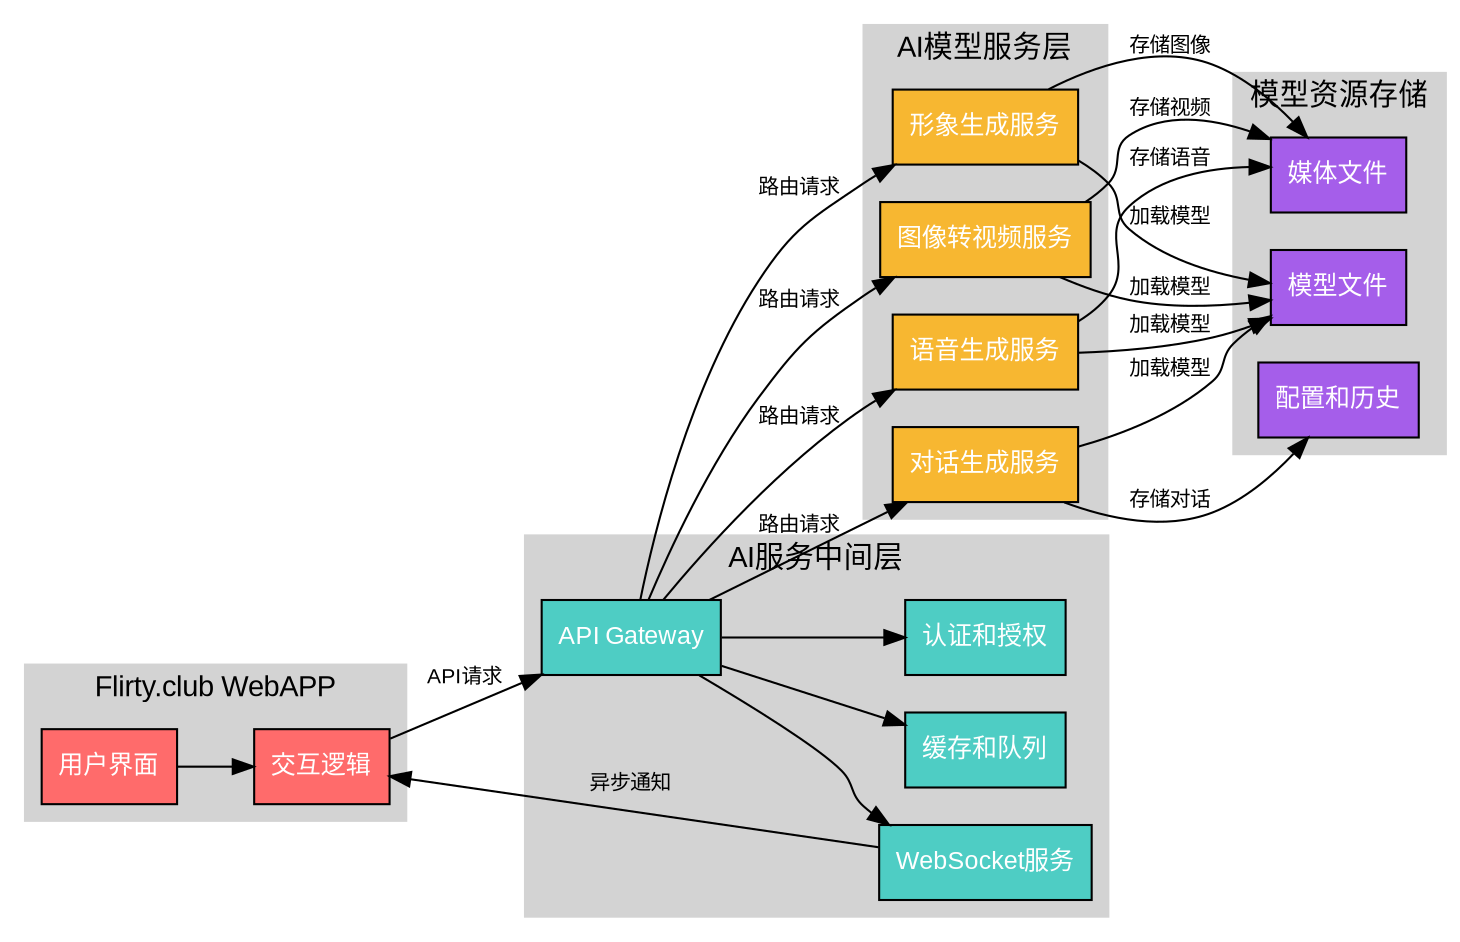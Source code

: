 digraph G {
    rankdir=LR;
    node [shape=box, style=filled, fillcolor=lightblue, fontname="Arial", fontsize=12];
    edge [fontname="Arial", fontsize=10];
    
    subgraph cluster_webapp {
        label="Flirty.club WebAPP";
        style=filled;
        color=lightgrey;
        fontname="Arial";
        fontsize=14;
        
        UI [label="用户界面", fillcolor="#ff6b6b", fontcolor=white];
        Interaction [label="交互逻辑", fillcolor="#ff6b6b", fontcolor=white];
    }
    
    subgraph cluster_api_gateway {
        label="AI服务中间层";
        style=filled;
        color=lightgrey;
        fontname="Arial";
        fontsize=14;
        
        API [label="API Gateway", fillcolor="#4ecdc4", fontcolor=white];
        Auth [label="认证和授权", fillcolor="#4ecdc4", fontcolor=white];
        Cache [label="缓存和队列", fillcolor="#4ecdc4", fontcolor=white];
        WS [label="WebSocket服务", fillcolor="#4ecdc4", fontcolor=white];
    }
    
    subgraph cluster_model_servers {
        label="AI模型服务层";
        style=filled;
        color=lightgrey;
        fontname="Arial";
        fontsize=14;
        
        Image [label="形象生成服务", fillcolor="#f7b731", fontcolor=white];
        Chat [label="对话生成服务", fillcolor="#f7b731", fontcolor=white];
        Voice [label="语音生成服务", fillcolor="#f7b731", fontcolor=white];
        Video [label="图像转视频服务", fillcolor="#f7b731", fontcolor=white];
    }
    
    subgraph cluster_storage {
        label="模型资源存储";
        style=filled;
        color=lightgrey;
        fontname="Arial";
        fontsize=14;
        
        Models [label="模型文件", fillcolor="#a55eea", fontcolor=white];
        Media [label="媒体文件", fillcolor="#a55eea", fontcolor=white];
        Config [label="配置和历史", fillcolor="#a55eea", fontcolor=white];
    }
    
    // 连接
    UI -> Interaction;
    Interaction -> API [label="API请求"];
    
    API -> Auth;
    API -> Cache;
    API -> WS;
    
    API -> Image [label="路由请求"];
    API -> Chat [label="路由请求"];
    API -> Voice [label="路由请求"];
    API -> Video [label="路由请求"];
    
    Image -> Models [label="加载模型"];
    Chat -> Models [label="加载模型"];
    Voice -> Models [label="加载模型"];
    Video -> Models [label="加载模型"];
    
    Image -> Media [label="存储图像"];
    Chat -> Config [label="存储对话"];
    Voice -> Media [label="存储语音"];
    Video -> Media [label="存储视频"];
    
    WS -> Interaction [label="异步通知"];
}
